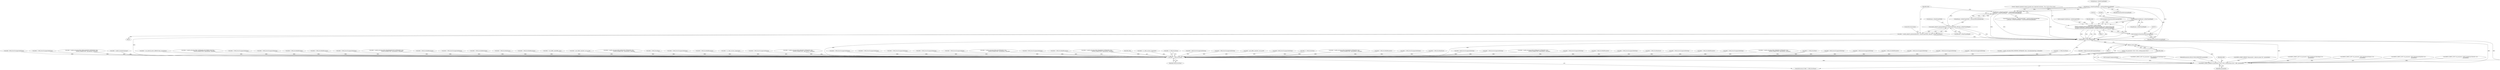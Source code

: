 digraph "0_Android_560ccdb509a7b86186fac0fce1b25bd9a3e6a6e8_2@pointer" {
"1002951" [label="(Call,pParams->nMaxFrameHeight > maxSmoothStreamingHeight)"];
"1002945" [label="(Call,pParams->nMaxFrameWidth > maxSmoothStreamingWidth\n || pParams->nMaxFrameHeight > maxSmoothStreamingHeight)"];
"1002964" [label="(Call,(unsigned int)pParams->nMaxFrameHeight)"];
"1002957" [label="(Call,DEBUG_PRINT_ERROR(\n \"Adaptive playback request exceeds max supported resolution : [%u x %u] vs [%u x %u]\",\n (unsigned int)pParams->nMaxFrameWidth, (unsigned int)pParams->nMaxFrameHeight,\n (unsigned int)maxSmoothStreamingWidth, (unsigned int)maxSmoothStreamingHeight))"];
"1002972" [label="(Call,(unsigned int)maxSmoothStreamingHeight)"];
"1002982" [label="(Call,enable_adaptive_playback(pParams->nMaxFrameWidth, pParams->nMaxFrameHeight))"];
"1002980" [label="(Call,eRet = enable_adaptive_playback(pParams->nMaxFrameWidth, pParams->nMaxFrameHeight))"];
"1003093" [label="(Call,eRet != OMX_ErrorNone)"];
"1003096" [label="(Call,DEBUG_PRINT_ERROR(\"set_parameter: Error: 0x%x, setting param 0x%x\", eRet, paramIndex))"];
"1003100" [label="(Return,return eRet;)"];
"1002981" [label="(Identifier,eRet)"];
"1003095" [label="(Identifier,OMX_ErrorNone)"];
"1002034" [label="(Call,eRet = OMX_ErrorInvalidComponentName)"];
"1001805" [label="(Call,eRet =OMX_ErrorUnsupportedSetting)"];
"1001987" [label="(Call,eRet = OMX_ErrorUnsupportedSetting)"];
"1002378" [label="(Call,eRet = enable_extradata(OMX_MPEG2SEQDISP_EXTRADATA, false,\n                                     ((QOMX_ENABLETYPE *)paramData)->bEnable))"];
"1002956" [label="(Block,)"];
"1003093" [label="(Call,eRet != OMX_ErrorNone)"];
"1002579" [label="(Call,eRet = enable_smoothstreaming())"];
"1002622" [label="(Call,eRet = use_android_native_buffer(hComp, paramData))"];
"1002243" [label="(Call,eRet = enable_extradata(VDEC_EXTRADATA_MB_ERROR_MAP, false,\n                                              ((QOMX_ENABLETYPE *)paramData)->bEnable))"];
"1000494" [label="(Call,eRet = OMX_ErrorUnsupportedSetting)"];
"1002423" [label="(Call,eRet = OMX_ErrorUnsupportedSetting)"];
"1001324" [label="(Call,eRet = OMX_ErrorBadPortIndex)"];
"1000656" [label="(Call,eRet = OMX_ErrorBadParameter)"];
"1002951" [label="(Call,pParams->nMaxFrameHeight > maxSmoothStreamingHeight)"];
"1002024" [label="(Call,eRet = OMX_ErrorUnsupportedSetting)"];
"1002273" [label="(Call,eRet = enable_extradata(OMX_FRAMEDIMENSION_EXTRADATA, false,\n                                        ((QOMX_ENABLETYPE *)paramData)->bEnable))"];
"1003099" [label="(Identifier,paramIndex)"];
"1002959" [label="(Call,(unsigned int)pParams->nMaxFrameWidth)"];
"1003080" [label="(Call,eRet = OMX_ErrorBadParameter)"];
"1001580" [label="(Call,eRet = OMX_ErrorUnsupportedSetting)"];
"1002123" [label="(Call,eRet = OMX_ErrorBadPortIndex)"];
"1000307" [label="(Call,eRet = OMX_ErrorHardware)"];
"1002725" [label="(Call,eRet = OMX_ErrorBadParameter)"];
"1001273" [label="(Call,eRet = set_buffer_req(buffer_prop))"];
"1001179" [label="(Call,eRet = get_buffer_req(&drv_ctx.op_buf))"];
"1000171" [label="(Call,(unsigned long)paramIndex)"];
"1002980" [label="(Call,eRet = enable_adaptive_playback(pParams->nMaxFrameWidth, pParams->nMaxFrameHeight))"];
"1002982" [label="(Call,enable_adaptive_playback(pParams->nMaxFrameWidth, pParams->nMaxFrameHeight))"];
"1002964" [label="(Call,(unsigned int)pParams->nMaxFrameHeight)"];
"1002363" [label="(Call,eRet = enable_extradata(OMX_EXTNUSER_EXTRADATA, false,\n                                     ((QOMX_ENABLETYPE *)paramData)->bEnable))"];
"1000114" [label="(Call,eRet = OMX_ErrorNone)"];
"1002479" [label="(Call,eRet = OMX_ErrorUnsupportedSetting)"];
"1002955" [label="(Identifier,maxSmoothStreamingHeight)"];
"1001207" [label="(Call,eRet = OMX_ErrorBadParameter)"];
"1001089" [label="(Call,eRet = is_video_session_supported())"];
"1000642" [label="(Call,eRet = OMX_ErrorUnsupportedSetting)"];
"1002147" [label="(Call,DEBUG_PRINT_LOW(\"set_parameter: OMX_IndexParamVideoMpeg4 %d\",\n                                       paramIndex))"];
"1002348" [label="(Call,eRet = enable_extradata(OMX_BITSINFO_EXTRADATA, false,\n                                        ((QOMX_ENABLETYPE *)paramData)->bEnable))"];
"1000110" [label="(MethodParameterIn,OMX_IN OMX_INDEXTYPE paramIndex)"];
"1003101" [label="(Identifier,eRet)"];
"1002812" [label="(Call,eRet = OMX_ErrorUnsupportedSetting)"];
"1003102" [label="(MethodReturn,OMX_ERRORTYPE)"];
"1003098" [label="(Identifier,eRet)"];
"1001842" [label="(Call,eRet = OMX_ErrorUnsupportedSetting)"];
"1002674" [label="(Call,eRet = OMX_ErrorUnsupportedSetting)"];
"1002996" [label="(ControlStructure,break;)"];
"1001768" [label="(Call,eRet = OMX_ErrorUnsupportedSetting)"];
"1003089" [label="(Call,eRet = OMX_ErrorUnsupportedIndex)"];
"1002333" [label="(Call,eRet = enable_extradata(OMX_QP_EXTRADATA, false,\n                                        ((QOMX_ENABLETYPE *)paramData)->bEnable))"];
"1002946" [label="(Call,pParams->nMaxFrameWidth > maxSmoothStreamingWidth)"];
"1001940" [label="(Call,eRet =OMX_ErrorUnsupportedSetting)"];
"1001306" [label="(Call,eRet = OMX_ErrorBadParameter)"];
"1002318" [label="(Call,eRet = enable_extradata(OMX_FRAMEPACK_EXTRADATA, false,\n                                        ((QOMX_ENABLETYPE *)paramData)->bEnable))"];
"1002983" [label="(Call,pParams->nMaxFrameWidth)"];
"1000112" [label="(Block,)"];
"1003094" [label="(Identifier,eRet)"];
"1002986" [label="(Call,pParams->nMaxFrameHeight)"];
"1002958" [label="(Literal,\"Adaptive playback request exceeds max supported resolution : [%u x %u] vs [%u x %u]\")"];
"1000412" [label="(Call,eRet = is_video_session_supported())"];
"1000739" [label="(Call,eRet == OMX_ErrorNone)"];
"1002912" [label="(Call,eRet = OMX_ErrorUnsupportedSetting)"];
"1002824" [label="(Call,eRet = OMX_ErrorUnsupportedSetting)"];
"1000498" [label="(Call,eRet = get_buffer_req(&drv_ctx.op_buf))"];
"1002957" [label="(Call,DEBUG_PRINT_ERROR(\n \"Adaptive playback request exceeds max supported resolution : [%u x %u] vs [%u x %u]\",\n (unsigned int)pParams->nMaxFrameWidth, (unsigned int)pParams->nMaxFrameHeight,\n (unsigned int)maxSmoothStreamingWidth, (unsigned int)maxSmoothStreamingHeight))"];
"1002976" [label="(Identifier,eRet)"];
"1001731" [label="(Call,eRet =OMX_ErrorUnsupportedSetting)"];
"1003054" [label="(Call,eRet == OMX_ErrorNone)"];
"1002258" [label="(Call,eRet = enable_extradata(OMX_FRAMEINFO_EXTRADATA, false,\n                                                ((QOMX_ENABLETYPE *)paramData)->bEnable))"];
"1002944" [label="(ControlStructure,if (pParams->nMaxFrameWidth > maxSmoothStreamingWidth\n || pParams->nMaxFrameHeight > maxSmoothStreamingHeight))"];
"1002945" [label="(Call,pParams->nMaxFrameWidth > maxSmoothStreamingWidth\n || pParams->nMaxFrameHeight > maxSmoothStreamingHeight)"];
"1003096" [label="(Call,DEBUG_PRINT_ERROR(\"set_parameter: Error: 0x%x, setting param 0x%x\", eRet, paramIndex))"];
"1001495" [label="(Call,eRet = OMX_ErrorBadParameter)"];
"1003086" [label="(Call,DEBUG_PRINT_ERROR(\"Setparameter: unknown param %d\", paramIndex))"];
"1003100" [label="(Return,return eRet;)"];
"1002508" [label="(Call,eRet = OMX_ErrorUnsupportedSetting)"];
"1000974" [label="(Call,eRet = OMX_ErrorHardware)"];
"1003097" [label="(Literal,\"set_parameter: Error: 0x%x, setting param 0x%x\")"];
"1001895" [label="(Call,eRet =OMX_ErrorUnsupportedSetting)"];
"1001539" [label="(Call,eRet = OMX_ErrorUnsupportedSetting)"];
"1002972" [label="(Call,(unsigned int)maxSmoothStreamingHeight)"];
"1002288" [label="(Call,eRet = enable_extradata(OMX_INTERLACE_EXTRADATA, false,\n                                            ((QOMX_ENABLETYPE *)paramData)->bEnable))"];
"1002520" [label="(Call,eRet = OMX_ErrorUnsupportedSetting)"];
"1000772" [label="(Call,eRet = OMX_ErrorBadParameter)"];
"1002153" [label="(Call,DEBUG_PRINT_LOW(\"set_parameter: OMX_IndexParamVideoMpeg2 %d\",\n                                       paramIndex))"];
"1002734" [label="(Call,eRet = OMX_ErrorUnsupportedSetting)"];
"1000535" [label="(Call,eRet = OMX_ErrorHardware)"];
"1002883" [label="(Call,eRet = OMX_ErrorUnsupportedSetting)"];
"1002979" [label="(Block,)"];
"1002993" [label="(Call,eRet = OMX_ErrorBadParameter)"];
"1002966" [label="(Call,pParams->nMaxFrameHeight)"];
"1002532" [label="(Call,eRet = OMX_ErrorUnsupportedSetting)"];
"1002129" [label="(Call,DEBUG_PRINT_LOW(\"set_parameter: OMX_IndexParamVideoAvc %d\",\n                                     paramIndex))"];
"1002969" [label="(Call,(unsigned int)maxSmoothStreamingWidth)"];
"1002974" [label="(Identifier,maxSmoothStreamingHeight)"];
"1002141" [label="(Call,DEBUG_PRINT_LOW(\"set_parameter: OMX_IndexParamVideoH263 %d\",\n                                      paramIndex))"];
"1002303" [label="(Call,eRet = enable_extradata(OMX_TIMEINFO_EXTRADATA, false,\n                                            ((QOMX_ENABLETYPE *)paramData)->bEnable))"];
"1002952" [label="(Call,pParams->nMaxFrameHeight)"];
"1001482" [label="(Call,eRet == OMX_ErrorNone)"];
"1002135" [label="(Call,DEBUG_PRINT_LOW(\"set_parameter: QOMX_IndexParamVideoMvc %d\",\n                                     paramIndex))"];
"1001694" [label="(Call,eRet =OMX_ErrorUnsupportedSetting)"];
"1002613" [label="(Call,eRet = OMX_ErrorUnsupportedSetting)"];
"1002975" [label="(Call,eRet = OMX_ErrorBadParameter)"];
"1001171" [label="(Call,eRet = OMX_ErrorUnsupportedSetting)"];
"1003041" [label="(Call,eRet = OMX_ErrorUnsupportedSetting)"];
"1002235" [label="(Call,eRet = OMX_ErrorUnsupportedSetting)"];
"1003092" [label="(ControlStructure,if (eRet != OMX_ErrorNone))"];
"1002568" [label="(Call,eRet = enable_extradata(OMX_PORTDEF_EXTRADATA, false, extradataIndexType->bEnabled))"];
"1002207" [label="(Call,eRet == OMX_ErrorNone)"];
"1002951" -> "1002945"  [label="AST: "];
"1002951" -> "1002955"  [label="CFG: "];
"1002952" -> "1002951"  [label="AST: "];
"1002955" -> "1002951"  [label="AST: "];
"1002945" -> "1002951"  [label="CFG: "];
"1002951" -> "1003102"  [label="DDG: "];
"1002951" -> "1002945"  [label="DDG: "];
"1002951" -> "1002945"  [label="DDG: "];
"1002951" -> "1002964"  [label="DDG: "];
"1002951" -> "1002972"  [label="DDG: "];
"1002951" -> "1002982"  [label="DDG: "];
"1002945" -> "1002944"  [label="AST: "];
"1002945" -> "1002946"  [label="CFG: "];
"1002946" -> "1002945"  [label="AST: "];
"1002958" -> "1002945"  [label="CFG: "];
"1002981" -> "1002945"  [label="CFG: "];
"1002945" -> "1003102"  [label="DDG: "];
"1002945" -> "1003102"  [label="DDG: "];
"1002945" -> "1003102"  [label="DDG: "];
"1002946" -> "1002945"  [label="DDG: "];
"1002946" -> "1002945"  [label="DDG: "];
"1002964" -> "1002957"  [label="AST: "];
"1002964" -> "1002966"  [label="CFG: "];
"1002965" -> "1002964"  [label="AST: "];
"1002966" -> "1002964"  [label="AST: "];
"1002970" -> "1002964"  [label="CFG: "];
"1002964" -> "1003102"  [label="DDG: "];
"1002964" -> "1002957"  [label="DDG: "];
"1002957" -> "1002956"  [label="AST: "];
"1002957" -> "1002972"  [label="CFG: "];
"1002958" -> "1002957"  [label="AST: "];
"1002959" -> "1002957"  [label="AST: "];
"1002969" -> "1002957"  [label="AST: "];
"1002972" -> "1002957"  [label="AST: "];
"1002976" -> "1002957"  [label="CFG: "];
"1002957" -> "1003102"  [label="DDG: "];
"1002957" -> "1003102"  [label="DDG: "];
"1002957" -> "1003102"  [label="DDG: "];
"1002957" -> "1003102"  [label="DDG: "];
"1002957" -> "1003102"  [label="DDG: "];
"1002959" -> "1002957"  [label="DDG: "];
"1002969" -> "1002957"  [label="DDG: "];
"1002972" -> "1002957"  [label="DDG: "];
"1002972" -> "1002974"  [label="CFG: "];
"1002973" -> "1002972"  [label="AST: "];
"1002974" -> "1002972"  [label="AST: "];
"1002972" -> "1003102"  [label="DDG: "];
"1002982" -> "1002980"  [label="AST: "];
"1002982" -> "1002986"  [label="CFG: "];
"1002983" -> "1002982"  [label="AST: "];
"1002986" -> "1002982"  [label="AST: "];
"1002980" -> "1002982"  [label="CFG: "];
"1002982" -> "1003102"  [label="DDG: "];
"1002982" -> "1003102"  [label="DDG: "];
"1002982" -> "1002980"  [label="DDG: "];
"1002982" -> "1002980"  [label="DDG: "];
"1002946" -> "1002982"  [label="DDG: "];
"1002980" -> "1002979"  [label="AST: "];
"1002981" -> "1002980"  [label="AST: "];
"1002996" -> "1002980"  [label="CFG: "];
"1002980" -> "1003102"  [label="DDG: "];
"1002980" -> "1003093"  [label="DDG: "];
"1003093" -> "1003092"  [label="AST: "];
"1003093" -> "1003095"  [label="CFG: "];
"1003094" -> "1003093"  [label="AST: "];
"1003095" -> "1003093"  [label="AST: "];
"1003097" -> "1003093"  [label="CFG: "];
"1003101" -> "1003093"  [label="CFG: "];
"1003093" -> "1003102"  [label="DDG: "];
"1003093" -> "1003102"  [label="DDG: "];
"1003093" -> "1003102"  [label="DDG: "];
"1002423" -> "1003093"  [label="DDG: "];
"1001842" -> "1003093"  [label="DDG: "];
"1003089" -> "1003093"  [label="DDG: "];
"1002034" -> "1003093"  [label="DDG: "];
"1002520" -> "1003093"  [label="DDG: "];
"1000642" -> "1003093"  [label="DDG: "];
"1002123" -> "1003093"  [label="DDG: "];
"1002993" -> "1003093"  [label="DDG: "];
"1001171" -> "1003093"  [label="DDG: "];
"1002318" -> "1003093"  [label="DDG: "];
"1001895" -> "1003093"  [label="DDG: "];
"1000772" -> "1003093"  [label="DDG: "];
"1002579" -> "1003093"  [label="DDG: "];
"1002532" -> "1003093"  [label="DDG: "];
"1002613" -> "1003093"  [label="DDG: "];
"1002912" -> "1003093"  [label="DDG: "];
"1002363" -> "1003093"  [label="DDG: "];
"1002243" -> "1003093"  [label="DDG: "];
"1002508" -> "1003093"  [label="DDG: "];
"1001694" -> "1003093"  [label="DDG: "];
"1001731" -> "1003093"  [label="DDG: "];
"1001768" -> "1003093"  [label="DDG: "];
"1003054" -> "1003093"  [label="DDG: "];
"1003054" -> "1003093"  [label="DDG: "];
"1001207" -> "1003093"  [label="DDG: "];
"1002824" -> "1003093"  [label="DDG: "];
"1000974" -> "1003093"  [label="DDG: "];
"1001987" -> "1003093"  [label="DDG: "];
"1000535" -> "1003093"  [label="DDG: "];
"1000494" -> "1003093"  [label="DDG: "];
"1000114" -> "1003093"  [label="DDG: "];
"1000739" -> "1003093"  [label="DDG: "];
"1000739" -> "1003093"  [label="DDG: "];
"1001179" -> "1003093"  [label="DDG: "];
"1001306" -> "1003093"  [label="DDG: "];
"1000498" -> "1003093"  [label="DDG: "];
"1002812" -> "1003093"  [label="DDG: "];
"1000412" -> "1003093"  [label="DDG: "];
"1002207" -> "1003093"  [label="DDG: "];
"1002207" -> "1003093"  [label="DDG: "];
"1002235" -> "1003093"  [label="DDG: "];
"1002734" -> "1003093"  [label="DDG: "];
"1001495" -> "1003093"  [label="DDG: "];
"1002378" -> "1003093"  [label="DDG: "];
"1001482" -> "1003093"  [label="DDG: "];
"1001482" -> "1003093"  [label="DDG: "];
"1002674" -> "1003093"  [label="DDG: "];
"1002273" -> "1003093"  [label="DDG: "];
"1002479" -> "1003093"  [label="DDG: "];
"1002883" -> "1003093"  [label="DDG: "];
"1002288" -> "1003093"  [label="DDG: "];
"1003080" -> "1003093"  [label="DDG: "];
"1003041" -> "1003093"  [label="DDG: "];
"1001805" -> "1003093"  [label="DDG: "];
"1000656" -> "1003093"  [label="DDG: "];
"1002568" -> "1003093"  [label="DDG: "];
"1002622" -> "1003093"  [label="DDG: "];
"1001324" -> "1003093"  [label="DDG: "];
"1001089" -> "1003093"  [label="DDG: "];
"1001940" -> "1003093"  [label="DDG: "];
"1001273" -> "1003093"  [label="DDG: "];
"1002024" -> "1003093"  [label="DDG: "];
"1000307" -> "1003093"  [label="DDG: "];
"1002975" -> "1003093"  [label="DDG: "];
"1001580" -> "1003093"  [label="DDG: "];
"1001539" -> "1003093"  [label="DDG: "];
"1002258" -> "1003093"  [label="DDG: "];
"1002333" -> "1003093"  [label="DDG: "];
"1002348" -> "1003093"  [label="DDG: "];
"1002303" -> "1003093"  [label="DDG: "];
"1002725" -> "1003093"  [label="DDG: "];
"1003093" -> "1003096"  [label="DDG: "];
"1003093" -> "1003100"  [label="DDG: "];
"1003096" -> "1003092"  [label="AST: "];
"1003096" -> "1003099"  [label="CFG: "];
"1003097" -> "1003096"  [label="AST: "];
"1003098" -> "1003096"  [label="AST: "];
"1003099" -> "1003096"  [label="AST: "];
"1003101" -> "1003096"  [label="CFG: "];
"1003096" -> "1003102"  [label="DDG: "];
"1003096" -> "1003102"  [label="DDG: "];
"1003096" -> "1003102"  [label="DDG: "];
"1002129" -> "1003096"  [label="DDG: "];
"1002153" -> "1003096"  [label="DDG: "];
"1002147" -> "1003096"  [label="DDG: "];
"1003086" -> "1003096"  [label="DDG: "];
"1002135" -> "1003096"  [label="DDG: "];
"1002141" -> "1003096"  [label="DDG: "];
"1000171" -> "1003096"  [label="DDG: "];
"1000110" -> "1003096"  [label="DDG: "];
"1003096" -> "1003100"  [label="DDG: "];
"1003100" -> "1000112"  [label="AST: "];
"1003100" -> "1003101"  [label="CFG: "];
"1003101" -> "1003100"  [label="AST: "];
"1003102" -> "1003100"  [label="CFG: "];
"1003100" -> "1003102"  [label="DDG: "];
"1003101" -> "1003100"  [label="DDG: "];
}
